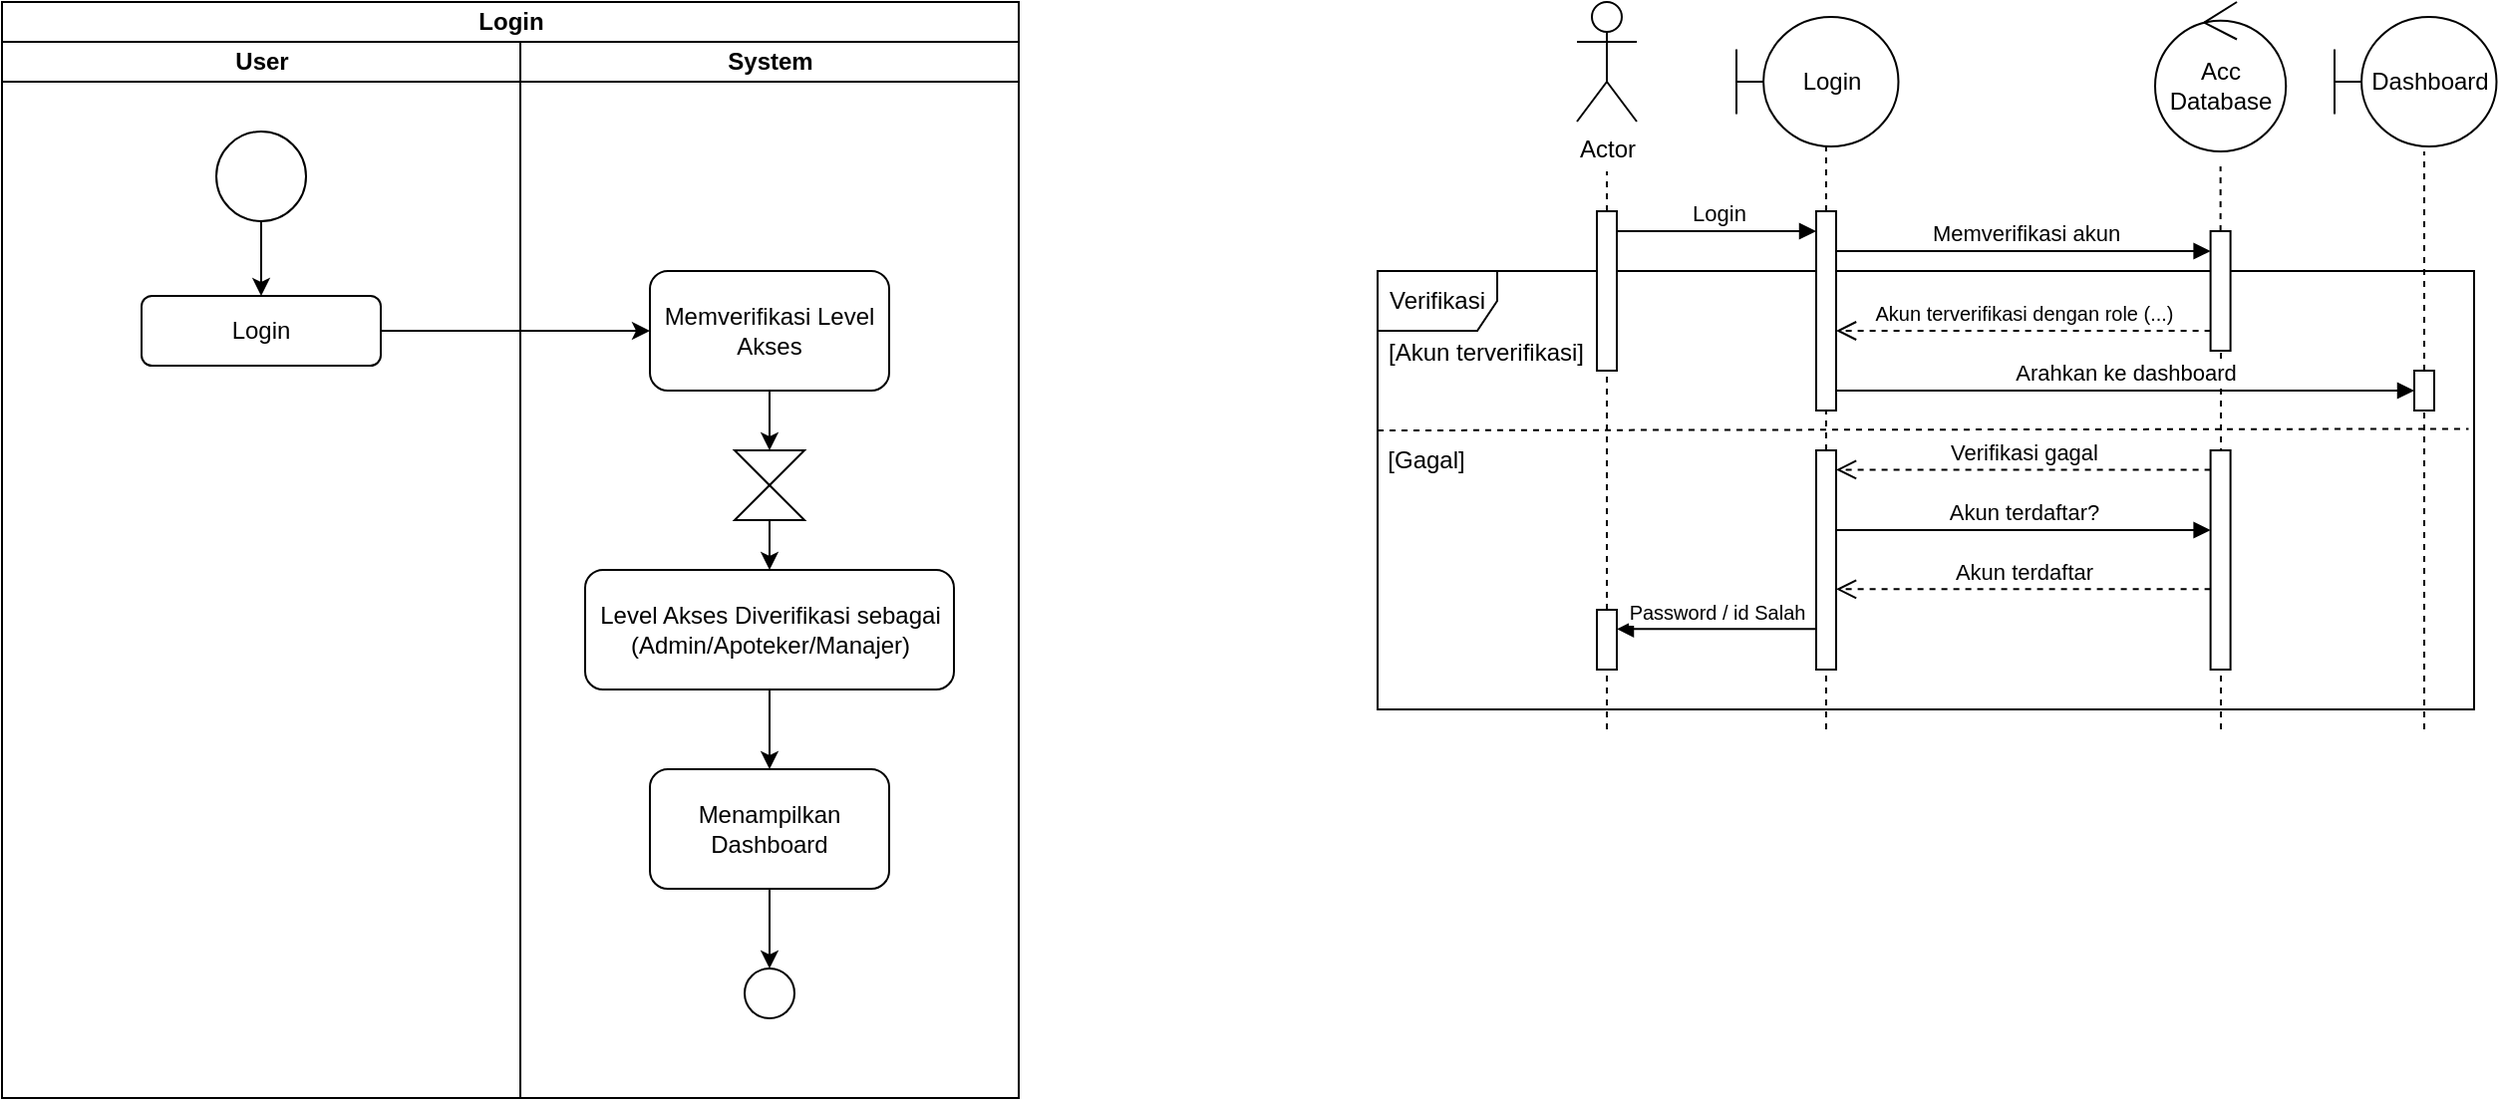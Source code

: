 <mxfile version="27.1.5">
  <diagram name="Page-1" id="zuDCufP4KTyBF8ttzN2I">
    <mxGraphModel dx="1566" dy="1805" grid="1" gridSize="10" guides="1" tooltips="1" connect="1" arrows="1" fold="1" page="1" pageScale="1" pageWidth="850" pageHeight="1100" math="0" shadow="0">
      <root>
        <mxCell id="0" />
        <mxCell id="1" parent="0" />
        <mxCell id="gARrUC3Ezz216cD88_49-36" value="Verifikasi" style="shape=umlFrame;whiteSpace=wrap;html=1;pointerEvents=0;" vertex="1" parent="1">
          <mxGeometry x="10" y="-790" width="550" height="220" as="geometry" />
        </mxCell>
        <mxCell id="HW2FCdWVEt_NRKpyhM9x-19" value="Login" style="swimlane;childLayout=stackLayout;resizeParent=1;resizeParentMax=0;startSize=20;html=1;" parent="1" vertex="1">
          <mxGeometry x="-680" y="-925" width="510" height="550" as="geometry" />
        </mxCell>
        <mxCell id="HW2FCdWVEt_NRKpyhM9x-20" value="User" style="swimlane;startSize=20;html=1;" parent="HW2FCdWVEt_NRKpyhM9x-19" vertex="1">
          <mxGeometry y="20" width="260" height="530" as="geometry" />
        </mxCell>
        <mxCell id="HW2FCdWVEt_NRKpyhM9x-23" value="" style="ellipse;whiteSpace=wrap;html=1;aspect=fixed;" parent="HW2FCdWVEt_NRKpyhM9x-20" vertex="1">
          <mxGeometry x="107.5" y="45" width="45" height="45" as="geometry" />
        </mxCell>
        <mxCell id="HW2FCdWVEt_NRKpyhM9x-21" value="System" style="swimlane;startSize=20;html=1;" parent="HW2FCdWVEt_NRKpyhM9x-19" vertex="1">
          <mxGeometry x="260" y="20" width="250" height="530" as="geometry" />
        </mxCell>
        <mxCell id="HW2FCdWVEt_NRKpyhM9x-29" value="" style="edgeStyle=orthogonalEdgeStyle;rounded=0;orthogonalLoop=1;jettySize=auto;html=1;" parent="HW2FCdWVEt_NRKpyhM9x-21" source="HW2FCdWVEt_NRKpyhM9x-26" target="HW2FCdWVEt_NRKpyhM9x-28" edge="1">
          <mxGeometry relative="1" as="geometry" />
        </mxCell>
        <mxCell id="HW2FCdWVEt_NRKpyhM9x-33" value="" style="edgeStyle=orthogonalEdgeStyle;rounded=0;orthogonalLoop=1;jettySize=auto;html=1;" parent="HW2FCdWVEt_NRKpyhM9x-21" source="HW2FCdWVEt_NRKpyhM9x-27" target="HW2FCdWVEt_NRKpyhM9x-32" edge="1">
          <mxGeometry relative="1" as="geometry" />
        </mxCell>
        <mxCell id="HW2FCdWVEt_NRKpyhM9x-27" value="Menampilkan Dashboard" style="rounded=1;whiteSpace=wrap;html=1;" parent="HW2FCdWVEt_NRKpyhM9x-21" vertex="1">
          <mxGeometry x="65" y="365" width="120" height="60" as="geometry" />
        </mxCell>
        <mxCell id="HW2FCdWVEt_NRKpyhM9x-30" value="" style="edgeStyle=orthogonalEdgeStyle;rounded=0;orthogonalLoop=1;jettySize=auto;html=1;" parent="HW2FCdWVEt_NRKpyhM9x-21" source="HW2FCdWVEt_NRKpyhM9x-48" target="HW2FCdWVEt_NRKpyhM9x-27" edge="1">
          <mxGeometry relative="1" as="geometry" />
        </mxCell>
        <mxCell id="HW2FCdWVEt_NRKpyhM9x-28" value="" style="shape=collate;whiteSpace=wrap;html=1;" parent="HW2FCdWVEt_NRKpyhM9x-21" vertex="1">
          <mxGeometry x="107.5" y="205" width="35" height="35" as="geometry" />
        </mxCell>
        <mxCell id="HW2FCdWVEt_NRKpyhM9x-32" value="" style="ellipse;whiteSpace=wrap;html=1;aspect=fixed;" parent="HW2FCdWVEt_NRKpyhM9x-21" vertex="1">
          <mxGeometry x="112.5" y="465" width="25" height="25" as="geometry" />
        </mxCell>
        <mxCell id="HW2FCdWVEt_NRKpyhM9x-48" value="Level Akses Diverifikasi sebagai (Admin/Apoteker/Manajer)" style="rounded=1;whiteSpace=wrap;html=1;" parent="HW2FCdWVEt_NRKpyhM9x-21" vertex="1">
          <mxGeometry x="32.5" y="265" width="185" height="60" as="geometry" />
        </mxCell>
        <mxCell id="HW2FCdWVEt_NRKpyhM9x-49" value="" style="edgeStyle=orthogonalEdgeStyle;rounded=0;orthogonalLoop=1;jettySize=auto;html=1;" parent="HW2FCdWVEt_NRKpyhM9x-21" source="HW2FCdWVEt_NRKpyhM9x-28" target="HW2FCdWVEt_NRKpyhM9x-48" edge="1">
          <mxGeometry relative="1" as="geometry">
            <mxPoint x="-295" y="-665" as="sourcePoint" />
            <mxPoint x="-295" y="-550" as="targetPoint" />
          </mxGeometry>
        </mxCell>
        <mxCell id="HW2FCdWVEt_NRKpyhM9x-24" value="Login" style="rounded=1;whiteSpace=wrap;html=1;" parent="HW2FCdWVEt_NRKpyhM9x-21" vertex="1">
          <mxGeometry x="-190" y="127.5" width="120" height="35" as="geometry" />
        </mxCell>
        <mxCell id="HW2FCdWVEt_NRKpyhM9x-26" value="Memverifikasi Level Akses" style="rounded=1;whiteSpace=wrap;html=1;" parent="HW2FCdWVEt_NRKpyhM9x-21" vertex="1">
          <mxGeometry x="65" y="115" width="120" height="60" as="geometry" />
        </mxCell>
        <mxCell id="HW2FCdWVEt_NRKpyhM9x-31" style="edgeStyle=orthogonalEdgeStyle;rounded=0;orthogonalLoop=1;jettySize=auto;html=1;" parent="HW2FCdWVEt_NRKpyhM9x-21" source="HW2FCdWVEt_NRKpyhM9x-24" target="HW2FCdWVEt_NRKpyhM9x-26" edge="1">
          <mxGeometry relative="1" as="geometry" />
        </mxCell>
        <mxCell id="HW2FCdWVEt_NRKpyhM9x-25" value="" style="edgeStyle=orthogonalEdgeStyle;rounded=0;orthogonalLoop=1;jettySize=auto;html=1;" parent="HW2FCdWVEt_NRKpyhM9x-19" source="HW2FCdWVEt_NRKpyhM9x-23" target="HW2FCdWVEt_NRKpyhM9x-24" edge="1">
          <mxGeometry relative="1" as="geometry" />
        </mxCell>
        <mxCell id="gARrUC3Ezz216cD88_49-2" value="Actor" style="shape=umlActor;verticalLabelPosition=bottom;verticalAlign=top;html=1;" vertex="1" parent="1">
          <mxGeometry x="110" y="-925" width="30" height="60" as="geometry" />
        </mxCell>
        <mxCell id="gARrUC3Ezz216cD88_49-3" value="Login" style="shape=umlBoundary;whiteSpace=wrap;html=1;" vertex="1" parent="1">
          <mxGeometry x="190" y="-917.5" width="81.25" height="65" as="geometry" />
        </mxCell>
        <mxCell id="gARrUC3Ezz216cD88_49-6" value="Acc&lt;br&gt;Database" style="ellipse;shape=umlControl;whiteSpace=wrap;html=1;" vertex="1" parent="1">
          <mxGeometry x="400" y="-925" width="65.63" height="75" as="geometry" />
        </mxCell>
        <mxCell id="gARrUC3Ezz216cD88_49-9" value="Dashboard" style="shape=umlBoundary;whiteSpace=wrap;html=1;" vertex="1" parent="1">
          <mxGeometry x="490" y="-917.5" width="81.25" height="65" as="geometry" />
        </mxCell>
        <mxCell id="gARrUC3Ezz216cD88_49-16" value="" style="endArrow=none;dashed=1;html=1;rounded=0;" edge="1" parent="1" source="gARrUC3Ezz216cD88_49-17">
          <mxGeometry width="50" height="50" relative="1" as="geometry">
            <mxPoint x="129" y="-580" as="sourcePoint" />
            <mxPoint x="125" y="-840" as="targetPoint" />
          </mxGeometry>
        </mxCell>
        <mxCell id="gARrUC3Ezz216cD88_49-18" value="" style="endArrow=none;dashed=1;html=1;rounded=0;" edge="1" parent="1" source="gARrUC3Ezz216cD88_49-49" target="gARrUC3Ezz216cD88_49-17">
          <mxGeometry width="50" height="50" relative="1" as="geometry">
            <mxPoint x="125" y="-580" as="sourcePoint" />
            <mxPoint x="125" y="-740" as="targetPoint" />
          </mxGeometry>
        </mxCell>
        <mxCell id="gARrUC3Ezz216cD88_49-17" value="" style="html=1;points=[[0,0,0,0,5],[0,1,0,0,-5],[1,0,0,0,5],[1,1,0,0,-5]];perimeter=orthogonalPerimeter;outlineConnect=0;targetShapes=umlLifeline;portConstraint=eastwest;newEdgeStyle={&quot;curved&quot;:0,&quot;rounded&quot;:0};" vertex="1" parent="1">
          <mxGeometry x="120" y="-820" width="10" height="80" as="geometry" />
        </mxCell>
        <mxCell id="gARrUC3Ezz216cD88_49-19" value="" style="endArrow=none;dashed=1;html=1;rounded=0;" edge="1" parent="1" source="gARrUC3Ezz216cD88_49-21">
          <mxGeometry width="50" height="50" relative="1" as="geometry">
            <mxPoint x="239" y="-567.5" as="sourcePoint" />
            <mxPoint x="235" y="-852.5" as="targetPoint" />
          </mxGeometry>
        </mxCell>
        <mxCell id="gARrUC3Ezz216cD88_49-20" value="" style="endArrow=none;dashed=1;html=1;rounded=0;" edge="1" parent="1" target="gARrUC3Ezz216cD88_49-21" source="gARrUC3Ezz216cD88_49-43">
          <mxGeometry width="50" height="50" relative="1" as="geometry">
            <mxPoint x="235" y="-567.5" as="sourcePoint" />
            <mxPoint x="235" y="-727.5" as="targetPoint" />
          </mxGeometry>
        </mxCell>
        <mxCell id="gARrUC3Ezz216cD88_49-21" value="" style="html=1;points=[[0,0,0,0,5],[0,1,0,0,-5],[1,0,0,0,5],[1,1,0,0,-5]];perimeter=orthogonalPerimeter;outlineConnect=0;targetShapes=umlLifeline;portConstraint=eastwest;newEdgeStyle={&quot;curved&quot;:0,&quot;rounded&quot;:0};" vertex="1" parent="1">
          <mxGeometry x="230" y="-820" width="10" height="100" as="geometry" />
        </mxCell>
        <mxCell id="gARrUC3Ezz216cD88_49-25" value="" style="endArrow=none;dashed=1;html=1;rounded=0;" edge="1" parent="1" source="gARrUC3Ezz216cD88_49-27">
          <mxGeometry width="50" height="50" relative="1" as="geometry">
            <mxPoint x="436.82" y="-557.5" as="sourcePoint" />
            <mxPoint x="432.82" y="-842.5" as="targetPoint" />
          </mxGeometry>
        </mxCell>
        <mxCell id="gARrUC3Ezz216cD88_49-26" value="" style="endArrow=none;dashed=1;html=1;rounded=0;" edge="1" parent="1" target="gARrUC3Ezz216cD88_49-27">
          <mxGeometry width="50" height="50" relative="1" as="geometry">
            <mxPoint x="433" y="-560" as="sourcePoint" />
            <mxPoint x="432.82" y="-717.5" as="targetPoint" />
          </mxGeometry>
        </mxCell>
        <mxCell id="gARrUC3Ezz216cD88_49-27" value="" style="html=1;points=[[0,0,0,0,5],[0,1,0,0,-5],[1,0,0,0,5],[1,1,0,0,-5]];perimeter=orthogonalPerimeter;outlineConnect=0;targetShapes=umlLifeline;portConstraint=eastwest;newEdgeStyle={&quot;curved&quot;:0,&quot;rounded&quot;:0};" vertex="1" parent="1">
          <mxGeometry x="427.81" y="-810" width="10" height="60" as="geometry" />
        </mxCell>
        <mxCell id="gARrUC3Ezz216cD88_49-28" value="" style="endArrow=none;dashed=1;html=1;rounded=0;" edge="1" parent="1" source="gARrUC3Ezz216cD88_49-30">
          <mxGeometry width="50" height="50" relative="1" as="geometry">
            <mxPoint x="539" y="-565" as="sourcePoint" />
            <mxPoint x="535" y="-850" as="targetPoint" />
          </mxGeometry>
        </mxCell>
        <mxCell id="gARrUC3Ezz216cD88_49-29" value="" style="endArrow=none;dashed=1;html=1;rounded=0;" edge="1" parent="1" target="gARrUC3Ezz216cD88_49-30">
          <mxGeometry width="50" height="50" relative="1" as="geometry">
            <mxPoint x="535" y="-560" as="sourcePoint" />
            <mxPoint x="535" y="-725" as="targetPoint" />
          </mxGeometry>
        </mxCell>
        <mxCell id="gARrUC3Ezz216cD88_49-30" value="" style="html=1;points=[[0,0,0,0,5],[0,1,0,0,-5],[1,0,0,0,5],[1,1,0,0,-5]];perimeter=orthogonalPerimeter;outlineConnect=0;targetShapes=umlLifeline;portConstraint=eastwest;newEdgeStyle={&quot;curved&quot;:0,&quot;rounded&quot;:0};" vertex="1" parent="1">
          <mxGeometry x="530" y="-740" width="10" height="20" as="geometry" />
        </mxCell>
        <mxCell id="gARrUC3Ezz216cD88_49-31" value="Login" style="html=1;verticalAlign=bottom;endArrow=block;curved=0;rounded=0;" edge="1" parent="1">
          <mxGeometry x="0.006" width="80" relative="1" as="geometry">
            <mxPoint x="130" y="-810" as="sourcePoint" />
            <mxPoint x="230" y="-810" as="targetPoint" />
            <mxPoint as="offset" />
          </mxGeometry>
        </mxCell>
        <mxCell id="gARrUC3Ezz216cD88_49-32" value="Memverifikasi akun" style="html=1;verticalAlign=bottom;endArrow=block;curved=0;rounded=0;" edge="1" parent="1">
          <mxGeometry x="0.009" width="80" relative="1" as="geometry">
            <mxPoint x="240" y="-800" as="sourcePoint" />
            <mxPoint x="427.81" y="-800" as="targetPoint" />
            <mxPoint as="offset" />
          </mxGeometry>
        </mxCell>
        <mxCell id="gARrUC3Ezz216cD88_49-33" value="&lt;font style=&quot;font-size: 10px;&quot;&gt;Akun terverifikasi dengan role (...)&lt;/font&gt;" style="html=1;verticalAlign=bottom;endArrow=open;dashed=1;endSize=8;curved=0;rounded=0;" edge="1" parent="1">
          <mxGeometry x="-0.002" relative="1" as="geometry">
            <mxPoint x="427.81" y="-760" as="sourcePoint" />
            <mxPoint x="240" y="-760" as="targetPoint" />
            <mxPoint as="offset" />
          </mxGeometry>
        </mxCell>
        <mxCell id="gARrUC3Ezz216cD88_49-34" value="Arahkan ke dashboard" style="html=1;verticalAlign=bottom;endArrow=block;curved=0;rounded=0;" edge="1" parent="1">
          <mxGeometry x="0.001" width="80" relative="1" as="geometry">
            <mxPoint x="240.0" y="-730" as="sourcePoint" />
            <mxPoint x="530.0" y="-730" as="targetPoint" />
            <mxPoint as="offset" />
          </mxGeometry>
        </mxCell>
        <mxCell id="gARrUC3Ezz216cD88_49-37" value="[Akun terverifikasi]" style="text;html=1;align=center;verticalAlign=middle;resizable=0;points=[];autosize=1;strokeColor=none;fillColor=none;" vertex="1" parent="1">
          <mxGeometry x="4" y="-764" width="120" height="30" as="geometry" />
        </mxCell>
        <mxCell id="gARrUC3Ezz216cD88_49-39" value="" style="endArrow=none;dashed=1;html=1;rounded=0;entryX=0.995;entryY=0.36;entryDx=0;entryDy=0;entryPerimeter=0;" edge="1" parent="1" target="gARrUC3Ezz216cD88_49-36">
          <mxGeometry width="50" height="50" relative="1" as="geometry">
            <mxPoint x="10" y="-710" as="sourcePoint" />
            <mxPoint x="250" y="-800" as="targetPoint" />
          </mxGeometry>
        </mxCell>
        <mxCell id="gARrUC3Ezz216cD88_49-40" value="[Gagal]" style="text;html=1;align=center;verticalAlign=middle;resizable=0;points=[];autosize=1;strokeColor=none;fillColor=none;" vertex="1" parent="1">
          <mxGeometry x="4" y="-710" width="60" height="30" as="geometry" />
        </mxCell>
        <mxCell id="gARrUC3Ezz216cD88_49-41" value="" style="html=1;points=[[0,0,0,0,5],[0,1,0,0,-5],[1,0,0,0,5],[1,1,0,0,-5]];perimeter=orthogonalPerimeter;outlineConnect=0;targetShapes=umlLifeline;portConstraint=eastwest;newEdgeStyle={&quot;curved&quot;:0,&quot;rounded&quot;:0};" vertex="1" parent="1">
          <mxGeometry x="427.81" y="-700" width="10" height="110" as="geometry" />
        </mxCell>
        <mxCell id="gARrUC3Ezz216cD88_49-42" value="Verifikasi gagal" style="html=1;verticalAlign=bottom;endArrow=open;dashed=1;endSize=8;curved=0;rounded=0;" edge="1" parent="1">
          <mxGeometry x="-0.004" relative="1" as="geometry">
            <mxPoint x="427.81" y="-690.3" as="sourcePoint" />
            <mxPoint x="240" y="-690.3" as="targetPoint" />
            <mxPoint as="offset" />
          </mxGeometry>
        </mxCell>
        <mxCell id="gARrUC3Ezz216cD88_49-44" value="" style="endArrow=none;dashed=1;html=1;rounded=0;" edge="1" parent="1" target="gARrUC3Ezz216cD88_49-43">
          <mxGeometry width="50" height="50" relative="1" as="geometry">
            <mxPoint x="235" y="-560" as="sourcePoint" />
            <mxPoint x="235" y="-720" as="targetPoint" />
          </mxGeometry>
        </mxCell>
        <mxCell id="gARrUC3Ezz216cD88_49-43" value="" style="html=1;points=[[0,0,0,0,5],[0,1,0,0,-5],[1,0,0,0,5],[1,1,0,0,-5]];perimeter=orthogonalPerimeter;outlineConnect=0;targetShapes=umlLifeline;portConstraint=eastwest;newEdgeStyle={&quot;curved&quot;:0,&quot;rounded&quot;:0};" vertex="1" parent="1">
          <mxGeometry x="230" y="-700" width="10" height="110" as="geometry" />
        </mxCell>
        <mxCell id="gARrUC3Ezz216cD88_49-45" value="Akun terdaftar?" style="html=1;verticalAlign=bottom;endArrow=block;curved=0;rounded=0;" edge="1" parent="1">
          <mxGeometry width="80" relative="1" as="geometry">
            <mxPoint x="240.0" y="-660" as="sourcePoint" />
            <mxPoint x="427.81" y="-660" as="targetPoint" />
          </mxGeometry>
        </mxCell>
        <mxCell id="gARrUC3Ezz216cD88_49-50" value="" style="endArrow=none;dashed=1;html=1;rounded=0;" edge="1" parent="1" target="gARrUC3Ezz216cD88_49-49">
          <mxGeometry width="50" height="50" relative="1" as="geometry">
            <mxPoint x="125" y="-560" as="sourcePoint" />
            <mxPoint x="125" y="-740" as="targetPoint" />
          </mxGeometry>
        </mxCell>
        <mxCell id="gARrUC3Ezz216cD88_49-49" value="" style="html=1;points=[[0,0,0,0,5],[0,1,0,0,-5],[1,0,0,0,5],[1,1,0,0,-5]];perimeter=orthogonalPerimeter;outlineConnect=0;targetShapes=umlLifeline;portConstraint=eastwest;newEdgeStyle={&quot;curved&quot;:0,&quot;rounded&quot;:0};" vertex="1" parent="1">
          <mxGeometry x="120" y="-620" width="10" height="30" as="geometry" />
        </mxCell>
        <mxCell id="gARrUC3Ezz216cD88_49-51" value="&lt;font style=&quot;font-size: 10px;&quot;&gt;Password / id Salah&lt;/font&gt;" style="html=1;verticalAlign=bottom;endArrow=block;curved=0;rounded=0;" edge="1" parent="1">
          <mxGeometry width="80" relative="1" as="geometry">
            <mxPoint x="230" y="-610.36" as="sourcePoint" />
            <mxPoint x="130" y="-610.36" as="targetPoint" />
          </mxGeometry>
        </mxCell>
        <mxCell id="gARrUC3Ezz216cD88_49-53" value="Akun terdaftar" style="html=1;verticalAlign=bottom;endArrow=open;dashed=1;endSize=8;curved=0;rounded=0;" edge="1" parent="1">
          <mxGeometry x="-0.004" relative="1" as="geometry">
            <mxPoint x="427.81" y="-630.36" as="sourcePoint" />
            <mxPoint x="240" y="-630.36" as="targetPoint" />
            <mxPoint as="offset" />
          </mxGeometry>
        </mxCell>
      </root>
    </mxGraphModel>
  </diagram>
</mxfile>
